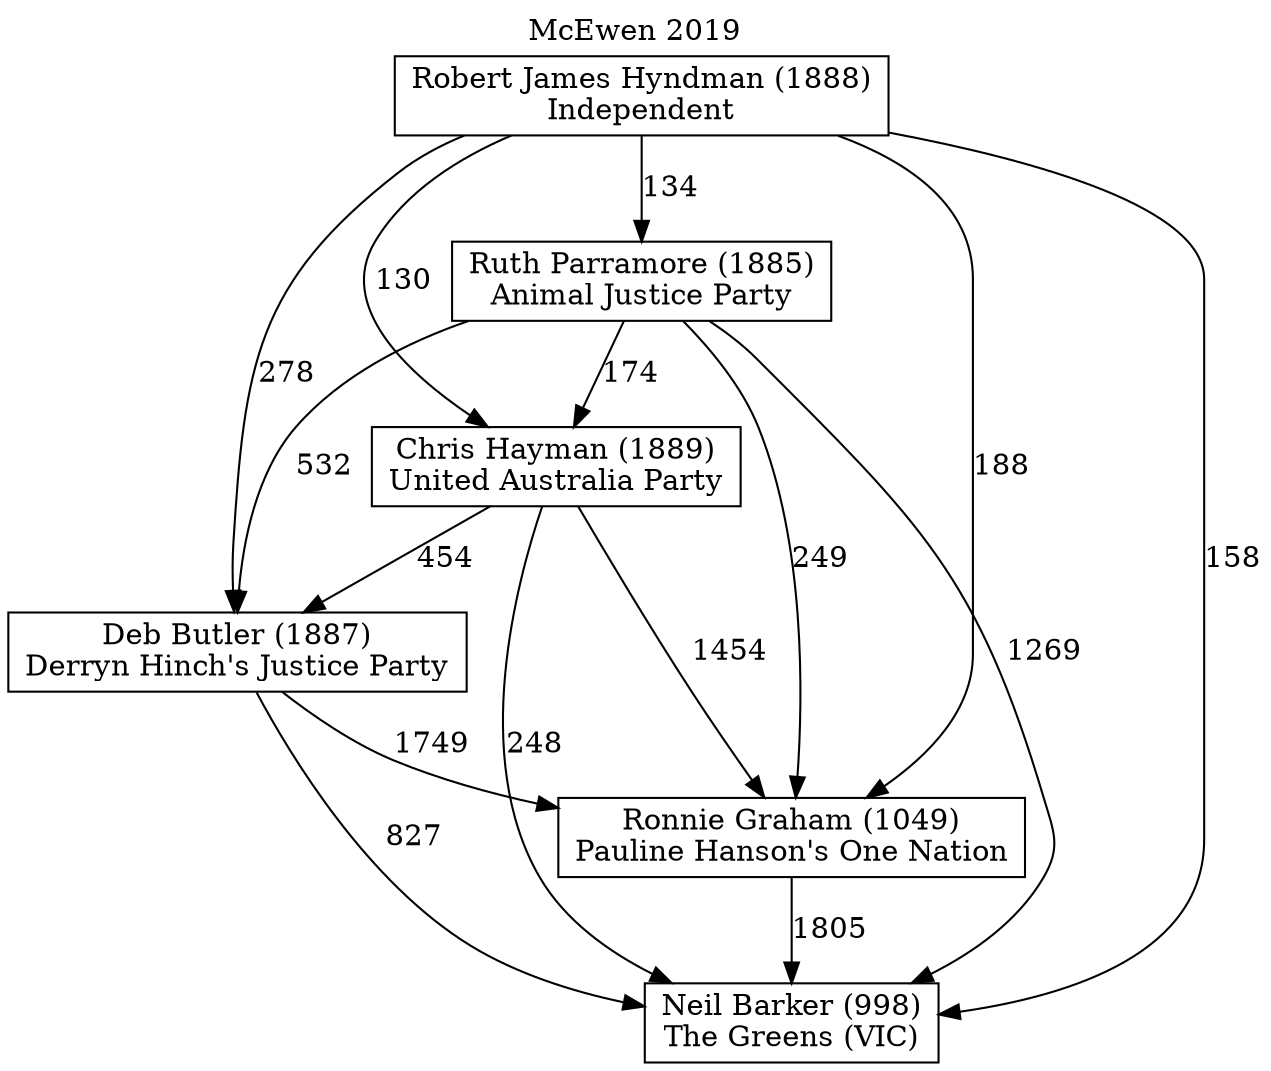 // House preference flow
digraph "Neil Barker (998)_McEwen_2019" {
	graph [label="McEwen 2019" labelloc=t mclimit=10]
	node [shape=box]
	"Chris Hayman (1889)" [label="Chris Hayman (1889)
United Australia Party"]
	"Deb Butler (1887)" [label="Deb Butler (1887)
Derryn Hinch's Justice Party"]
	"Neil Barker (998)" [label="Neil Barker (998)
The Greens (VIC)"]
	"Robert James Hyndman (1888)" [label="Robert James Hyndman (1888)
Independent"]
	"Ronnie Graham (1049)" [label="Ronnie Graham (1049)
Pauline Hanson's One Nation"]
	"Ruth Parramore (1885)" [label="Ruth Parramore (1885)
Animal Justice Party"]
	"Chris Hayman (1889)" -> "Deb Butler (1887)" [label=454]
	"Chris Hayman (1889)" -> "Neil Barker (998)" [label=248]
	"Chris Hayman (1889)" -> "Ronnie Graham (1049)" [label=1454]
	"Deb Butler (1887)" -> "Neil Barker (998)" [label=827]
	"Deb Butler (1887)" -> "Ronnie Graham (1049)" [label=1749]
	"Robert James Hyndman (1888)" -> "Chris Hayman (1889)" [label=130]
	"Robert James Hyndman (1888)" -> "Deb Butler (1887)" [label=278]
	"Robert James Hyndman (1888)" -> "Neil Barker (998)" [label=158]
	"Robert James Hyndman (1888)" -> "Ronnie Graham (1049)" [label=188]
	"Robert James Hyndman (1888)" -> "Ruth Parramore (1885)" [label=134]
	"Ronnie Graham (1049)" -> "Neil Barker (998)" [label=1805]
	"Ruth Parramore (1885)" -> "Chris Hayman (1889)" [label=174]
	"Ruth Parramore (1885)" -> "Deb Butler (1887)" [label=532]
	"Ruth Parramore (1885)" -> "Neil Barker (998)" [label=1269]
	"Ruth Parramore (1885)" -> "Ronnie Graham (1049)" [label=249]
}
